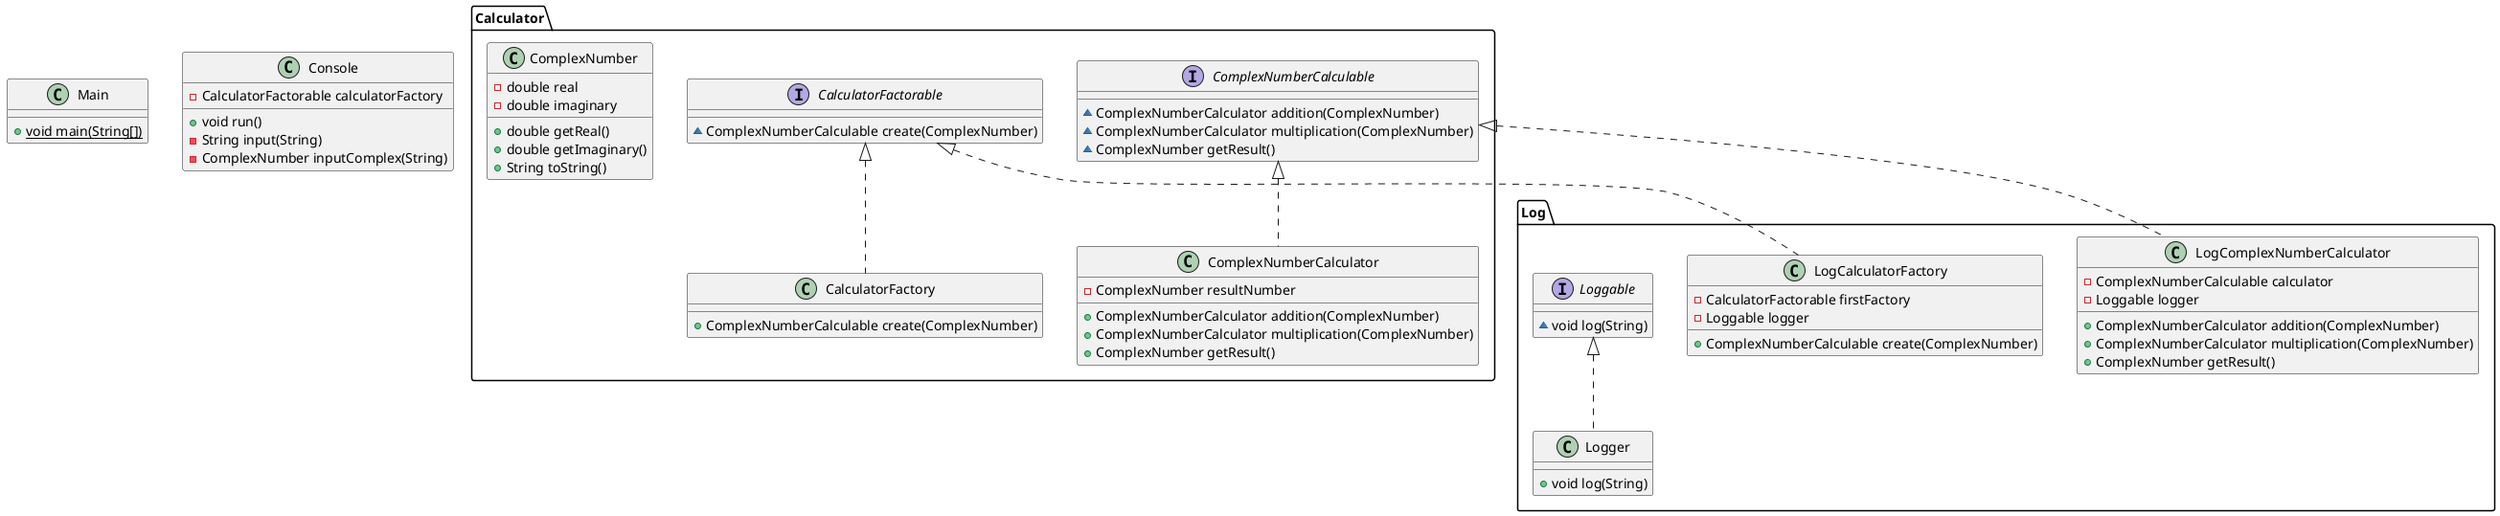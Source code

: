 @startuml
class Log.LogComplexNumberCalculator {
- ComplexNumberCalculable calculator
- Loggable logger
+ ComplexNumberCalculator addition(ComplexNumber)
+ ComplexNumberCalculator multiplication(ComplexNumber)
+ ComplexNumber getResult()
}
class Log.LogCalculatorFactory {
- CalculatorFactorable firstFactory
- Loggable logger
+ ComplexNumberCalculable create(ComplexNumber)
}
class Main {
+ {static} void main(String[])
}
interface Log.Loggable {
~ void log(String)
}
interface Calculator.CalculatorFactorable {
~ ComplexNumberCalculable create(ComplexNumber)
}
interface Calculator.ComplexNumberCalculable {
~ ComplexNumberCalculator addition(ComplexNumber)
~ ComplexNumberCalculator multiplication(ComplexNumber)
~ ComplexNumber getResult()
}
class Calculator.CalculatorFactory {
+ ComplexNumberCalculable create(ComplexNumber)
}
class Calculator.ComplexNumberCalculator {
- ComplexNumber resultNumber
+ ComplexNumberCalculator addition(ComplexNumber)
+ ComplexNumberCalculator multiplication(ComplexNumber)
+ ComplexNumber getResult()
}
class Calculator.ComplexNumber {
- double real
- double imaginary
+ double getReal()
+ double getImaginary()
+ String toString()
}
class Console {
- CalculatorFactorable calculatorFactory
+ void run()
- String input(String)
- ComplexNumber inputComplex(String)
}
class Log.Logger {
+ void log(String)
}


Calculator.ComplexNumberCalculable <|.. Log.LogComplexNumberCalculator
Calculator.CalculatorFactorable <|.. Log.LogCalculatorFactory
Calculator.CalculatorFactorable <|.. Calculator.CalculatorFactory
Calculator.ComplexNumberCalculable <|.. Calculator.ComplexNumberCalculator
Log.Loggable <|.. Log.Logger
@enduml